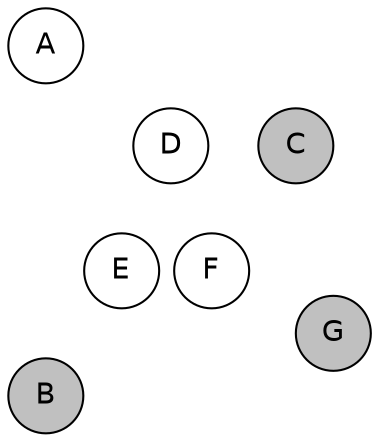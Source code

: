 
graph {

layout = circo;
mindist = .1

node [shape = circle, fontname = Helvetica, margin = 0, style = filled]
edge [style=invis]

subgraph 1 {
	E -- F -- F# -- G -- G# -- A -- A# -- B -- C -- C# -- D -- D# -- E
}

C [fillcolor = gray];
C# [fillcolor = gray];
D [fillcolor = white];
D# [fillcolor = gray];
E [fillcolor = white];
F [fillcolor = white];
F# [fillcolor = cadetblue1];
G [fillcolor = gray];
G# [fillcolor = gray];
A [fillcolor = white];
A# [fillcolor = gray];
B [fillcolor = gray];
}
